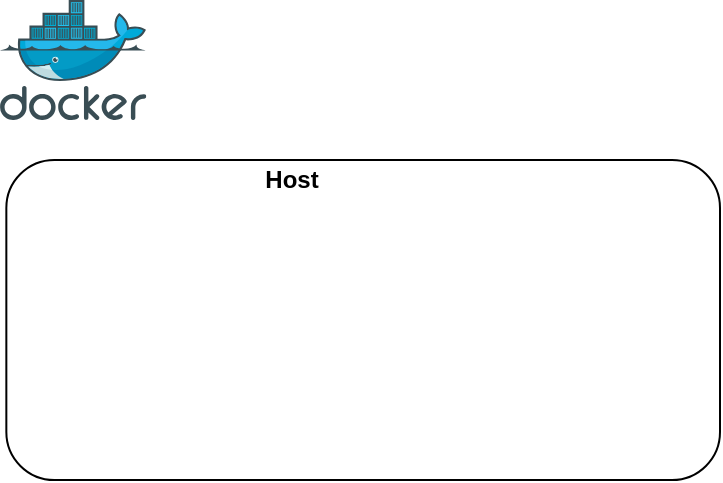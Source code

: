 <mxfile version="13.9.3" type="device"><diagram id="wxrQrRbF_b7Drqid4QXk" name="Page-1"><mxGraphModel dx="786" dy="523" grid="1" gridSize="10" guides="1" tooltips="1" connect="1" arrows="1" fold="1" page="1" pageScale="1" pageWidth="827" pageHeight="1169" math="0" shadow="0"><root><mxCell id="0"/><mxCell id="1" parent="0"/><mxCell id="sHKBVlPQHOBQRSpEx0Vm-3" value="" style="rounded=1;whiteSpace=wrap;html=1;" vertex="1" parent="1"><mxGeometry x="83.17" y="120" width="356.83" height="160" as="geometry"/></mxCell><mxCell id="sHKBVlPQHOBQRSpEx0Vm-1" value="" style="aspect=fixed;html=1;points=[];align=center;image;fontSize=12;image=img/lib/mscae/Docker.svg;" vertex="1" parent="1"><mxGeometry x="80" y="40" width="73.17" height="60" as="geometry"/></mxCell><mxCell id="sHKBVlPQHOBQRSpEx0Vm-2" value="" style="shape=image;html=1;verticalAlign=top;verticalLabelPosition=bottom;labelBackgroundColor=#ffffff;imageAspect=0;aspect=fixed;image=https://cdn3.iconfinder.com/data/icons/streamline-icon-set-free-pack/48/Streamline-07-128.png" vertex="1" parent="1"><mxGeometry x="83.17" y="120" width="70" height="70" as="geometry"/></mxCell><mxCell id="sHKBVlPQHOBQRSpEx0Vm-4" value="&lt;b&gt;Host&lt;/b&gt;" style="text;html=1;strokeColor=none;fillColor=none;align=center;verticalAlign=middle;whiteSpace=wrap;rounded=0;" vertex="1" parent="1"><mxGeometry x="170" y="120" width="112" height="20" as="geometry"/></mxCell></root></mxGraphModel></diagram></mxfile>